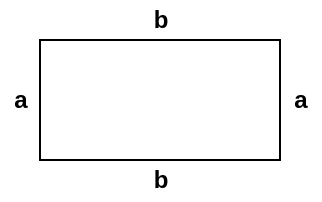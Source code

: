 <mxfile version="10.6.2" type="device"><diagram id="9FEyxR20dKmhlB3mJXzs" name="Page-1"><mxGraphModel dx="885" dy="528" grid="1" gridSize="10" guides="1" tooltips="1" connect="1" arrows="1" fold="1" page="1" pageScale="1" pageWidth="850" pageHeight="1100" math="0" shadow="0"><root><mxCell id="0"/><mxCell id="1" parent="0"/><mxCell id="_wwB9516lWkVy2m-yxjy-2" value="" style="rounded=0;whiteSpace=wrap;html=1;" vertex="1" parent="1"><mxGeometry x="180" y="130" width="120" height="60" as="geometry"/></mxCell><mxCell id="_wwB9516lWkVy2m-yxjy-3" value="&lt;b&gt;a&lt;/b&gt;" style="text;html=1;resizable=0;autosize=1;align=center;verticalAlign=middle;points=[];fillColor=none;strokeColor=none;rounded=0;" vertex="1" parent="1"><mxGeometry x="160" y="150" width="20" height="20" as="geometry"/></mxCell><mxCell id="_wwB9516lWkVy2m-yxjy-4" value="&lt;b&gt;a&lt;/b&gt;" style="text;html=1;resizable=0;autosize=1;align=center;verticalAlign=middle;points=[];fillColor=none;strokeColor=none;rounded=0;" vertex="1" parent="1"><mxGeometry x="300" y="150" width="20" height="20" as="geometry"/></mxCell><mxCell id="_wwB9516lWkVy2m-yxjy-5" value="&lt;b&gt;b&lt;/b&gt;" style="text;html=1;resizable=0;autosize=1;align=center;verticalAlign=middle;points=[];fillColor=none;strokeColor=none;rounded=0;" vertex="1" parent="1"><mxGeometry x="230" y="190" width="20" height="20" as="geometry"/></mxCell><mxCell id="_wwB9516lWkVy2m-yxjy-6" value="&lt;b&gt;b&lt;/b&gt;" style="text;html=1;resizable=0;autosize=1;align=center;verticalAlign=middle;points=[];fillColor=none;strokeColor=none;rounded=0;" vertex="1" parent="1"><mxGeometry x="230" y="110" width="20" height="20" as="geometry"/></mxCell></root></mxGraphModel></diagram></mxfile>